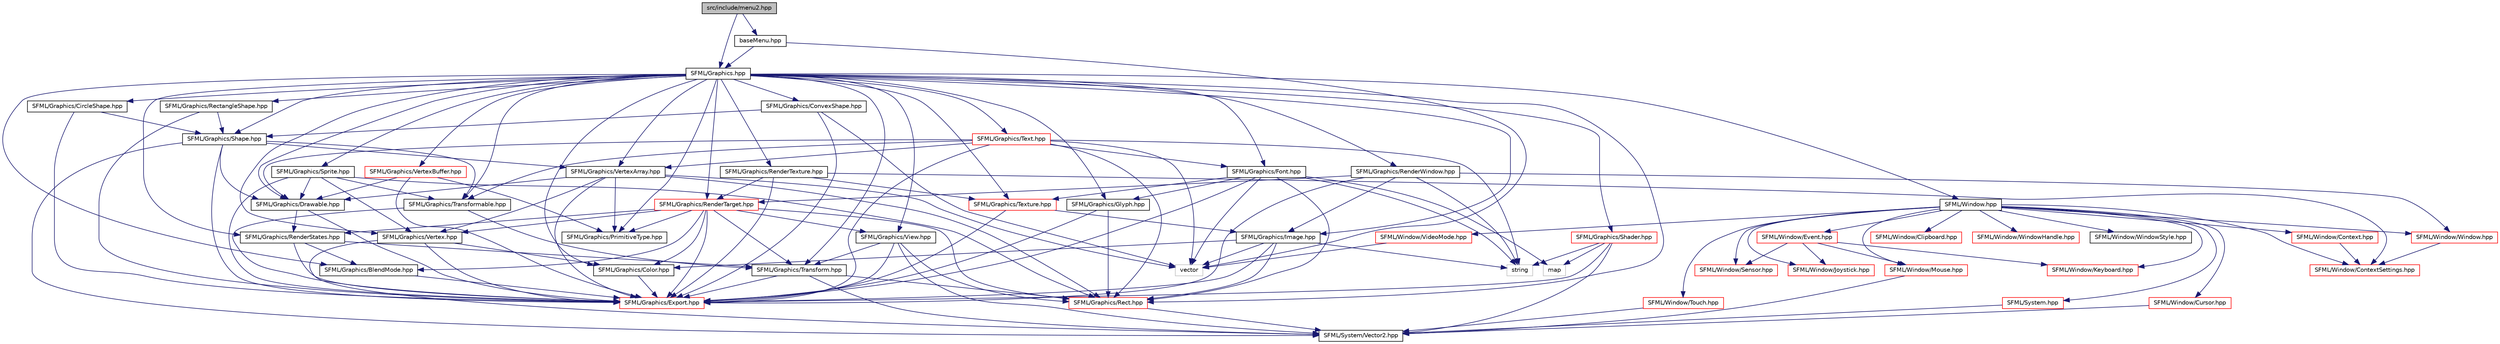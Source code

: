 digraph "src/include/menu2.hpp"
{
 // LATEX_PDF_SIZE
  edge [fontname="Helvetica",fontsize="10",labelfontname="Helvetica",labelfontsize="10"];
  node [fontname="Helvetica",fontsize="10",shape=record];
  Node1 [label="src/include/menu2.hpp",height=0.2,width=0.4,color="black", fillcolor="grey75", style="filled", fontcolor="black",tooltip="GameMenu2 class header."];
  Node1 -> Node2 [color="midnightblue",fontsize="10",style="solid",fontname="Helvetica"];
  Node2 [label="SFML/Graphics.hpp",height=0.2,width=0.4,color="black", fillcolor="white", style="filled",URL="$Graphics_8hpp_source.html",tooltip=" "];
  Node2 -> Node3 [color="midnightblue",fontsize="10",style="solid",fontname="Helvetica"];
  Node3 [label="SFML/Window.hpp",height=0.2,width=0.4,color="black", fillcolor="white", style="filled",URL="$Window_8hpp_source.html",tooltip=" "];
  Node3 -> Node4 [color="midnightblue",fontsize="10",style="solid",fontname="Helvetica"];
  Node4 [label="SFML/System.hpp",height=0.2,width=0.4,color="red", fillcolor="white", style="filled",URL="$System_8hpp_source.html",tooltip=" "];
  Node4 -> Node29 [color="midnightblue",fontsize="10",style="solid",fontname="Helvetica"];
  Node29 [label="SFML/System/Vector2.hpp",height=0.2,width=0.4,color="black", fillcolor="white", style="filled",URL="$Vector2_8hpp_source.html",tooltip=" "];
  Node3 -> Node31 [color="midnightblue",fontsize="10",style="solid",fontname="Helvetica"];
  Node31 [label="SFML/Window/Clipboard.hpp",height=0.2,width=0.4,color="red", fillcolor="white", style="filled",URL="$Clipboard_8hpp_source.html",tooltip=" "];
  Node3 -> Node33 [color="midnightblue",fontsize="10",style="solid",fontname="Helvetica"];
  Node33 [label="SFML/Window/Context.hpp",height=0.2,width=0.4,color="red", fillcolor="white", style="filled",URL="$Context_8hpp_source.html",tooltip=" "];
  Node33 -> Node35 [color="midnightblue",fontsize="10",style="solid",fontname="Helvetica"];
  Node35 [label="SFML/Window/ContextSettings.hpp",height=0.2,width=0.4,color="red", fillcolor="white", style="filled",URL="$ContextSettings_8hpp_source.html",tooltip=" "];
  Node3 -> Node35 [color="midnightblue",fontsize="10",style="solid",fontname="Helvetica"];
  Node3 -> Node36 [color="midnightblue",fontsize="10",style="solid",fontname="Helvetica"];
  Node36 [label="SFML/Window/Cursor.hpp",height=0.2,width=0.4,color="red", fillcolor="white", style="filled",URL="$Cursor_8hpp_source.html",tooltip=" "];
  Node36 -> Node29 [color="midnightblue",fontsize="10",style="solid",fontname="Helvetica"];
  Node3 -> Node37 [color="midnightblue",fontsize="10",style="solid",fontname="Helvetica"];
  Node37 [label="SFML/Window/Event.hpp",height=0.2,width=0.4,color="red", fillcolor="white", style="filled",URL="$Event_8hpp_source.html",tooltip=" "];
  Node37 -> Node38 [color="midnightblue",fontsize="10",style="solid",fontname="Helvetica"];
  Node38 [label="SFML/Window/Joystick.hpp",height=0.2,width=0.4,color="red", fillcolor="white", style="filled",URL="$Joystick_8hpp_source.html",tooltip=" "];
  Node37 -> Node39 [color="midnightblue",fontsize="10",style="solid",fontname="Helvetica"];
  Node39 [label="SFML/Window/Keyboard.hpp",height=0.2,width=0.4,color="red", fillcolor="white", style="filled",URL="$Keyboard_8hpp_source.html",tooltip=" "];
  Node37 -> Node40 [color="midnightblue",fontsize="10",style="solid",fontname="Helvetica"];
  Node40 [label="SFML/Window/Mouse.hpp",height=0.2,width=0.4,color="red", fillcolor="white", style="filled",URL="$Mouse_8hpp_source.html",tooltip=" "];
  Node40 -> Node29 [color="midnightblue",fontsize="10",style="solid",fontname="Helvetica"];
  Node37 -> Node41 [color="midnightblue",fontsize="10",style="solid",fontname="Helvetica"];
  Node41 [label="SFML/Window/Sensor.hpp",height=0.2,width=0.4,color="red", fillcolor="white", style="filled",URL="$Sensor_8hpp_source.html",tooltip=" "];
  Node3 -> Node38 [color="midnightblue",fontsize="10",style="solid",fontname="Helvetica"];
  Node3 -> Node39 [color="midnightblue",fontsize="10",style="solid",fontname="Helvetica"];
  Node3 -> Node40 [color="midnightblue",fontsize="10",style="solid",fontname="Helvetica"];
  Node3 -> Node41 [color="midnightblue",fontsize="10",style="solid",fontname="Helvetica"];
  Node3 -> Node42 [color="midnightblue",fontsize="10",style="solid",fontname="Helvetica"];
  Node42 [label="SFML/Window/Touch.hpp",height=0.2,width=0.4,color="red", fillcolor="white", style="filled",URL="$Touch_8hpp_source.html",tooltip=" "];
  Node42 -> Node29 [color="midnightblue",fontsize="10",style="solid",fontname="Helvetica"];
  Node3 -> Node43 [color="midnightblue",fontsize="10",style="solid",fontname="Helvetica"];
  Node43 [label="SFML/Window/VideoMode.hpp",height=0.2,width=0.4,color="red", fillcolor="white", style="filled",URL="$VideoMode_8hpp_source.html",tooltip=" "];
  Node43 -> Node44 [color="midnightblue",fontsize="10",style="solid",fontname="Helvetica"];
  Node44 [label="vector",height=0.2,width=0.4,color="grey75", fillcolor="white", style="filled",tooltip=" "];
  Node3 -> Node45 [color="midnightblue",fontsize="10",style="solid",fontname="Helvetica"];
  Node45 [label="SFML/Window/Window.hpp",height=0.2,width=0.4,color="red", fillcolor="white", style="filled",URL="$Window_2Window_8hpp_source.html",tooltip=" "];
  Node45 -> Node35 [color="midnightblue",fontsize="10",style="solid",fontname="Helvetica"];
  Node3 -> Node48 [color="midnightblue",fontsize="10",style="solid",fontname="Helvetica"];
  Node48 [label="SFML/Window/WindowHandle.hpp",height=0.2,width=0.4,color="red", fillcolor="white", style="filled",URL="$WindowHandle_8hpp_source.html",tooltip=" "];
  Node3 -> Node51 [color="midnightblue",fontsize="10",style="solid",fontname="Helvetica"];
  Node51 [label="SFML/Window/WindowStyle.hpp",height=0.2,width=0.4,color="black", fillcolor="white", style="filled",URL="$WindowStyle_8hpp_source.html",tooltip=" "];
  Node2 -> Node52 [color="midnightblue",fontsize="10",style="solid",fontname="Helvetica"];
  Node52 [label="SFML/Graphics/BlendMode.hpp",height=0.2,width=0.4,color="black", fillcolor="white", style="filled",URL="$BlendMode_8hpp_source.html",tooltip=" "];
  Node52 -> Node53 [color="midnightblue",fontsize="10",style="solid",fontname="Helvetica"];
  Node53 [label="SFML/Graphics/Export.hpp",height=0.2,width=0.4,color="red", fillcolor="white", style="filled",URL="$Graphics_2Export_8hpp_source.html",tooltip=" "];
  Node2 -> Node54 [color="midnightblue",fontsize="10",style="solid",fontname="Helvetica"];
  Node54 [label="SFML/Graphics/CircleShape.hpp",height=0.2,width=0.4,color="black", fillcolor="white", style="filled",URL="$CircleShape_8hpp_source.html",tooltip=" "];
  Node54 -> Node53 [color="midnightblue",fontsize="10",style="solid",fontname="Helvetica"];
  Node54 -> Node55 [color="midnightblue",fontsize="10",style="solid",fontname="Helvetica"];
  Node55 [label="SFML/Graphics/Shape.hpp",height=0.2,width=0.4,color="black", fillcolor="white", style="filled",URL="$Shape_8hpp_source.html",tooltip=" "];
  Node55 -> Node53 [color="midnightblue",fontsize="10",style="solid",fontname="Helvetica"];
  Node55 -> Node56 [color="midnightblue",fontsize="10",style="solid",fontname="Helvetica"];
  Node56 [label="SFML/Graphics/Drawable.hpp",height=0.2,width=0.4,color="black", fillcolor="white", style="filled",URL="$Drawable_8hpp_source.html",tooltip=" "];
  Node56 -> Node53 [color="midnightblue",fontsize="10",style="solid",fontname="Helvetica"];
  Node56 -> Node57 [color="midnightblue",fontsize="10",style="solid",fontname="Helvetica"];
  Node57 [label="SFML/Graphics/RenderStates.hpp",height=0.2,width=0.4,color="black", fillcolor="white", style="filled",URL="$RenderStates_8hpp_source.html",tooltip=" "];
  Node57 -> Node53 [color="midnightblue",fontsize="10",style="solid",fontname="Helvetica"];
  Node57 -> Node52 [color="midnightblue",fontsize="10",style="solid",fontname="Helvetica"];
  Node57 -> Node58 [color="midnightblue",fontsize="10",style="solid",fontname="Helvetica"];
  Node58 [label="SFML/Graphics/Transform.hpp",height=0.2,width=0.4,color="black", fillcolor="white", style="filled",URL="$Transform_8hpp_source.html",tooltip=" "];
  Node58 -> Node53 [color="midnightblue",fontsize="10",style="solid",fontname="Helvetica"];
  Node58 -> Node59 [color="midnightblue",fontsize="10",style="solid",fontname="Helvetica"];
  Node59 [label="SFML/Graphics/Rect.hpp",height=0.2,width=0.4,color="red", fillcolor="white", style="filled",URL="$Rect_8hpp_source.html",tooltip=" "];
  Node59 -> Node29 [color="midnightblue",fontsize="10",style="solid",fontname="Helvetica"];
  Node58 -> Node29 [color="midnightblue",fontsize="10",style="solid",fontname="Helvetica"];
  Node55 -> Node60 [color="midnightblue",fontsize="10",style="solid",fontname="Helvetica"];
  Node60 [label="SFML/Graphics/Transformable.hpp",height=0.2,width=0.4,color="black", fillcolor="white", style="filled",URL="$Transformable_8hpp_source.html",tooltip=" "];
  Node60 -> Node53 [color="midnightblue",fontsize="10",style="solid",fontname="Helvetica"];
  Node60 -> Node58 [color="midnightblue",fontsize="10",style="solid",fontname="Helvetica"];
  Node55 -> Node61 [color="midnightblue",fontsize="10",style="solid",fontname="Helvetica"];
  Node61 [label="SFML/Graphics/VertexArray.hpp",height=0.2,width=0.4,color="black", fillcolor="white", style="filled",URL="$VertexArray_8hpp_source.html",tooltip=" "];
  Node61 -> Node53 [color="midnightblue",fontsize="10",style="solid",fontname="Helvetica"];
  Node61 -> Node62 [color="midnightblue",fontsize="10",style="solid",fontname="Helvetica"];
  Node62 [label="SFML/Graphics/Vertex.hpp",height=0.2,width=0.4,color="black", fillcolor="white", style="filled",URL="$Vertex_8hpp_source.html",tooltip=" "];
  Node62 -> Node53 [color="midnightblue",fontsize="10",style="solid",fontname="Helvetica"];
  Node62 -> Node63 [color="midnightblue",fontsize="10",style="solid",fontname="Helvetica"];
  Node63 [label="SFML/Graphics/Color.hpp",height=0.2,width=0.4,color="black", fillcolor="white", style="filled",URL="$Color_8hpp_source.html",tooltip=" "];
  Node63 -> Node53 [color="midnightblue",fontsize="10",style="solid",fontname="Helvetica"];
  Node62 -> Node29 [color="midnightblue",fontsize="10",style="solid",fontname="Helvetica"];
  Node61 -> Node64 [color="midnightblue",fontsize="10",style="solid",fontname="Helvetica"];
  Node64 [label="SFML/Graphics/PrimitiveType.hpp",height=0.2,width=0.4,color="black", fillcolor="white", style="filled",URL="$PrimitiveType_8hpp_source.html",tooltip=" "];
  Node61 -> Node59 [color="midnightblue",fontsize="10",style="solid",fontname="Helvetica"];
  Node61 -> Node56 [color="midnightblue",fontsize="10",style="solid",fontname="Helvetica"];
  Node61 -> Node44 [color="midnightblue",fontsize="10",style="solid",fontname="Helvetica"];
  Node55 -> Node29 [color="midnightblue",fontsize="10",style="solid",fontname="Helvetica"];
  Node2 -> Node63 [color="midnightblue",fontsize="10",style="solid",fontname="Helvetica"];
  Node2 -> Node65 [color="midnightblue",fontsize="10",style="solid",fontname="Helvetica"];
  Node65 [label="SFML/Graphics/ConvexShape.hpp",height=0.2,width=0.4,color="black", fillcolor="white", style="filled",URL="$ConvexShape_8hpp_source.html",tooltip=" "];
  Node65 -> Node53 [color="midnightblue",fontsize="10",style="solid",fontname="Helvetica"];
  Node65 -> Node55 [color="midnightblue",fontsize="10",style="solid",fontname="Helvetica"];
  Node65 -> Node44 [color="midnightblue",fontsize="10",style="solid",fontname="Helvetica"];
  Node2 -> Node56 [color="midnightblue",fontsize="10",style="solid",fontname="Helvetica"];
  Node2 -> Node66 [color="midnightblue",fontsize="10",style="solid",fontname="Helvetica"];
  Node66 [label="SFML/Graphics/Font.hpp",height=0.2,width=0.4,color="black", fillcolor="white", style="filled",URL="$Font_8hpp_source.html",tooltip=" "];
  Node66 -> Node53 [color="midnightblue",fontsize="10",style="solid",fontname="Helvetica"];
  Node66 -> Node67 [color="midnightblue",fontsize="10",style="solid",fontname="Helvetica"];
  Node67 [label="SFML/Graphics/Glyph.hpp",height=0.2,width=0.4,color="black", fillcolor="white", style="filled",URL="$Glyph_8hpp_source.html",tooltip=" "];
  Node67 -> Node53 [color="midnightblue",fontsize="10",style="solid",fontname="Helvetica"];
  Node67 -> Node59 [color="midnightblue",fontsize="10",style="solid",fontname="Helvetica"];
  Node66 -> Node68 [color="midnightblue",fontsize="10",style="solid",fontname="Helvetica"];
  Node68 [label="SFML/Graphics/Texture.hpp",height=0.2,width=0.4,color="red", fillcolor="white", style="filled",URL="$Texture_8hpp_source.html",tooltip=" "];
  Node68 -> Node53 [color="midnightblue",fontsize="10",style="solid",fontname="Helvetica"];
  Node68 -> Node69 [color="midnightblue",fontsize="10",style="solid",fontname="Helvetica"];
  Node69 [label="SFML/Graphics/Image.hpp",height=0.2,width=0.4,color="black", fillcolor="white", style="filled",URL="$Image_8hpp_source.html",tooltip=" "];
  Node69 -> Node53 [color="midnightblue",fontsize="10",style="solid",fontname="Helvetica"];
  Node69 -> Node63 [color="midnightblue",fontsize="10",style="solid",fontname="Helvetica"];
  Node69 -> Node59 [color="midnightblue",fontsize="10",style="solid",fontname="Helvetica"];
  Node69 -> Node15 [color="midnightblue",fontsize="10",style="solid",fontname="Helvetica"];
  Node15 [label="string",height=0.2,width=0.4,color="grey75", fillcolor="white", style="filled",tooltip=" "];
  Node69 -> Node44 [color="midnightblue",fontsize="10",style="solid",fontname="Helvetica"];
  Node66 -> Node59 [color="midnightblue",fontsize="10",style="solid",fontname="Helvetica"];
  Node66 -> Node70 [color="midnightblue",fontsize="10",style="solid",fontname="Helvetica"];
  Node70 [label="map",height=0.2,width=0.4,color="grey75", fillcolor="white", style="filled",tooltip=" "];
  Node66 -> Node15 [color="midnightblue",fontsize="10",style="solid",fontname="Helvetica"];
  Node66 -> Node44 [color="midnightblue",fontsize="10",style="solid",fontname="Helvetica"];
  Node2 -> Node67 [color="midnightblue",fontsize="10",style="solid",fontname="Helvetica"];
  Node2 -> Node69 [color="midnightblue",fontsize="10",style="solid",fontname="Helvetica"];
  Node2 -> Node64 [color="midnightblue",fontsize="10",style="solid",fontname="Helvetica"];
  Node2 -> Node59 [color="midnightblue",fontsize="10",style="solid",fontname="Helvetica"];
  Node2 -> Node71 [color="midnightblue",fontsize="10",style="solid",fontname="Helvetica"];
  Node71 [label="SFML/Graphics/RectangleShape.hpp",height=0.2,width=0.4,color="black", fillcolor="white", style="filled",URL="$RectangleShape_8hpp_source.html",tooltip=" "];
  Node71 -> Node53 [color="midnightblue",fontsize="10",style="solid",fontname="Helvetica"];
  Node71 -> Node55 [color="midnightblue",fontsize="10",style="solid",fontname="Helvetica"];
  Node2 -> Node57 [color="midnightblue",fontsize="10",style="solid",fontname="Helvetica"];
  Node2 -> Node72 [color="midnightblue",fontsize="10",style="solid",fontname="Helvetica"];
  Node72 [label="SFML/Graphics/RenderTarget.hpp",height=0.2,width=0.4,color="red", fillcolor="white", style="filled",URL="$RenderTarget_8hpp_source.html",tooltip=" "];
  Node72 -> Node53 [color="midnightblue",fontsize="10",style="solid",fontname="Helvetica"];
  Node72 -> Node63 [color="midnightblue",fontsize="10",style="solid",fontname="Helvetica"];
  Node72 -> Node59 [color="midnightblue",fontsize="10",style="solid",fontname="Helvetica"];
  Node72 -> Node73 [color="midnightblue",fontsize="10",style="solid",fontname="Helvetica"];
  Node73 [label="SFML/Graphics/View.hpp",height=0.2,width=0.4,color="black", fillcolor="white", style="filled",URL="$View_8hpp_source.html",tooltip=" "];
  Node73 -> Node53 [color="midnightblue",fontsize="10",style="solid",fontname="Helvetica"];
  Node73 -> Node59 [color="midnightblue",fontsize="10",style="solid",fontname="Helvetica"];
  Node73 -> Node58 [color="midnightblue",fontsize="10",style="solid",fontname="Helvetica"];
  Node73 -> Node29 [color="midnightblue",fontsize="10",style="solid",fontname="Helvetica"];
  Node72 -> Node58 [color="midnightblue",fontsize="10",style="solid",fontname="Helvetica"];
  Node72 -> Node52 [color="midnightblue",fontsize="10",style="solid",fontname="Helvetica"];
  Node72 -> Node57 [color="midnightblue",fontsize="10",style="solid",fontname="Helvetica"];
  Node72 -> Node64 [color="midnightblue",fontsize="10",style="solid",fontname="Helvetica"];
  Node72 -> Node62 [color="midnightblue",fontsize="10",style="solid",fontname="Helvetica"];
  Node2 -> Node74 [color="midnightblue",fontsize="10",style="solid",fontname="Helvetica"];
  Node74 [label="SFML/Graphics/RenderTexture.hpp",height=0.2,width=0.4,color="black", fillcolor="white", style="filled",URL="$RenderTexture_8hpp_source.html",tooltip=" "];
  Node74 -> Node53 [color="midnightblue",fontsize="10",style="solid",fontname="Helvetica"];
  Node74 -> Node68 [color="midnightblue",fontsize="10",style="solid",fontname="Helvetica"];
  Node74 -> Node72 [color="midnightblue",fontsize="10",style="solid",fontname="Helvetica"];
  Node74 -> Node35 [color="midnightblue",fontsize="10",style="solid",fontname="Helvetica"];
  Node2 -> Node75 [color="midnightblue",fontsize="10",style="solid",fontname="Helvetica"];
  Node75 [label="SFML/Graphics/RenderWindow.hpp",height=0.2,width=0.4,color="black", fillcolor="white", style="filled",URL="$RenderWindow_8hpp_source.html",tooltip=" "];
  Node75 -> Node53 [color="midnightblue",fontsize="10",style="solid",fontname="Helvetica"];
  Node75 -> Node72 [color="midnightblue",fontsize="10",style="solid",fontname="Helvetica"];
  Node75 -> Node69 [color="midnightblue",fontsize="10",style="solid",fontname="Helvetica"];
  Node75 -> Node45 [color="midnightblue",fontsize="10",style="solid",fontname="Helvetica"];
  Node75 -> Node15 [color="midnightblue",fontsize="10",style="solid",fontname="Helvetica"];
  Node2 -> Node76 [color="midnightblue",fontsize="10",style="solid",fontname="Helvetica"];
  Node76 [label="SFML/Graphics/Shader.hpp",height=0.2,width=0.4,color="red", fillcolor="white", style="filled",URL="$Shader_8hpp_source.html",tooltip=" "];
  Node76 -> Node53 [color="midnightblue",fontsize="10",style="solid",fontname="Helvetica"];
  Node76 -> Node29 [color="midnightblue",fontsize="10",style="solid",fontname="Helvetica"];
  Node76 -> Node70 [color="midnightblue",fontsize="10",style="solid",fontname="Helvetica"];
  Node76 -> Node15 [color="midnightblue",fontsize="10",style="solid",fontname="Helvetica"];
  Node2 -> Node55 [color="midnightblue",fontsize="10",style="solid",fontname="Helvetica"];
  Node2 -> Node78 [color="midnightblue",fontsize="10",style="solid",fontname="Helvetica"];
  Node78 [label="SFML/Graphics/Sprite.hpp",height=0.2,width=0.4,color="black", fillcolor="white", style="filled",URL="$Sprite_8hpp_source.html",tooltip=" "];
  Node78 -> Node53 [color="midnightblue",fontsize="10",style="solid",fontname="Helvetica"];
  Node78 -> Node56 [color="midnightblue",fontsize="10",style="solid",fontname="Helvetica"];
  Node78 -> Node60 [color="midnightblue",fontsize="10",style="solid",fontname="Helvetica"];
  Node78 -> Node62 [color="midnightblue",fontsize="10",style="solid",fontname="Helvetica"];
  Node78 -> Node59 [color="midnightblue",fontsize="10",style="solid",fontname="Helvetica"];
  Node2 -> Node79 [color="midnightblue",fontsize="10",style="solid",fontname="Helvetica"];
  Node79 [label="SFML/Graphics/Text.hpp",height=0.2,width=0.4,color="red", fillcolor="white", style="filled",URL="$Text_8hpp_source.html",tooltip=" "];
  Node79 -> Node53 [color="midnightblue",fontsize="10",style="solid",fontname="Helvetica"];
  Node79 -> Node56 [color="midnightblue",fontsize="10",style="solid",fontname="Helvetica"];
  Node79 -> Node60 [color="midnightblue",fontsize="10",style="solid",fontname="Helvetica"];
  Node79 -> Node66 [color="midnightblue",fontsize="10",style="solid",fontname="Helvetica"];
  Node79 -> Node59 [color="midnightblue",fontsize="10",style="solid",fontname="Helvetica"];
  Node79 -> Node61 [color="midnightblue",fontsize="10",style="solid",fontname="Helvetica"];
  Node79 -> Node15 [color="midnightblue",fontsize="10",style="solid",fontname="Helvetica"];
  Node79 -> Node44 [color="midnightblue",fontsize="10",style="solid",fontname="Helvetica"];
  Node2 -> Node68 [color="midnightblue",fontsize="10",style="solid",fontname="Helvetica"];
  Node2 -> Node58 [color="midnightblue",fontsize="10",style="solid",fontname="Helvetica"];
  Node2 -> Node60 [color="midnightblue",fontsize="10",style="solid",fontname="Helvetica"];
  Node2 -> Node62 [color="midnightblue",fontsize="10",style="solid",fontname="Helvetica"];
  Node2 -> Node61 [color="midnightblue",fontsize="10",style="solid",fontname="Helvetica"];
  Node2 -> Node80 [color="midnightblue",fontsize="10",style="solid",fontname="Helvetica"];
  Node80 [label="SFML/Graphics/VertexBuffer.hpp",height=0.2,width=0.4,color="red", fillcolor="white", style="filled",URL="$VertexBuffer_8hpp_source.html",tooltip=" "];
  Node80 -> Node53 [color="midnightblue",fontsize="10",style="solid",fontname="Helvetica"];
  Node80 -> Node64 [color="midnightblue",fontsize="10",style="solid",fontname="Helvetica"];
  Node80 -> Node56 [color="midnightblue",fontsize="10",style="solid",fontname="Helvetica"];
  Node2 -> Node73 [color="midnightblue",fontsize="10",style="solid",fontname="Helvetica"];
  Node1 -> Node81 [color="midnightblue",fontsize="10",style="solid",fontname="Helvetica"];
  Node81 [label="baseMenu.hpp",height=0.2,width=0.4,color="black", fillcolor="white", style="filled",URL="$baseMenu_8hpp_source.html",tooltip=" "];
  Node81 -> Node2 [color="midnightblue",fontsize="10",style="solid",fontname="Helvetica"];
  Node81 -> Node44 [color="midnightblue",fontsize="10",style="solid",fontname="Helvetica"];
}
